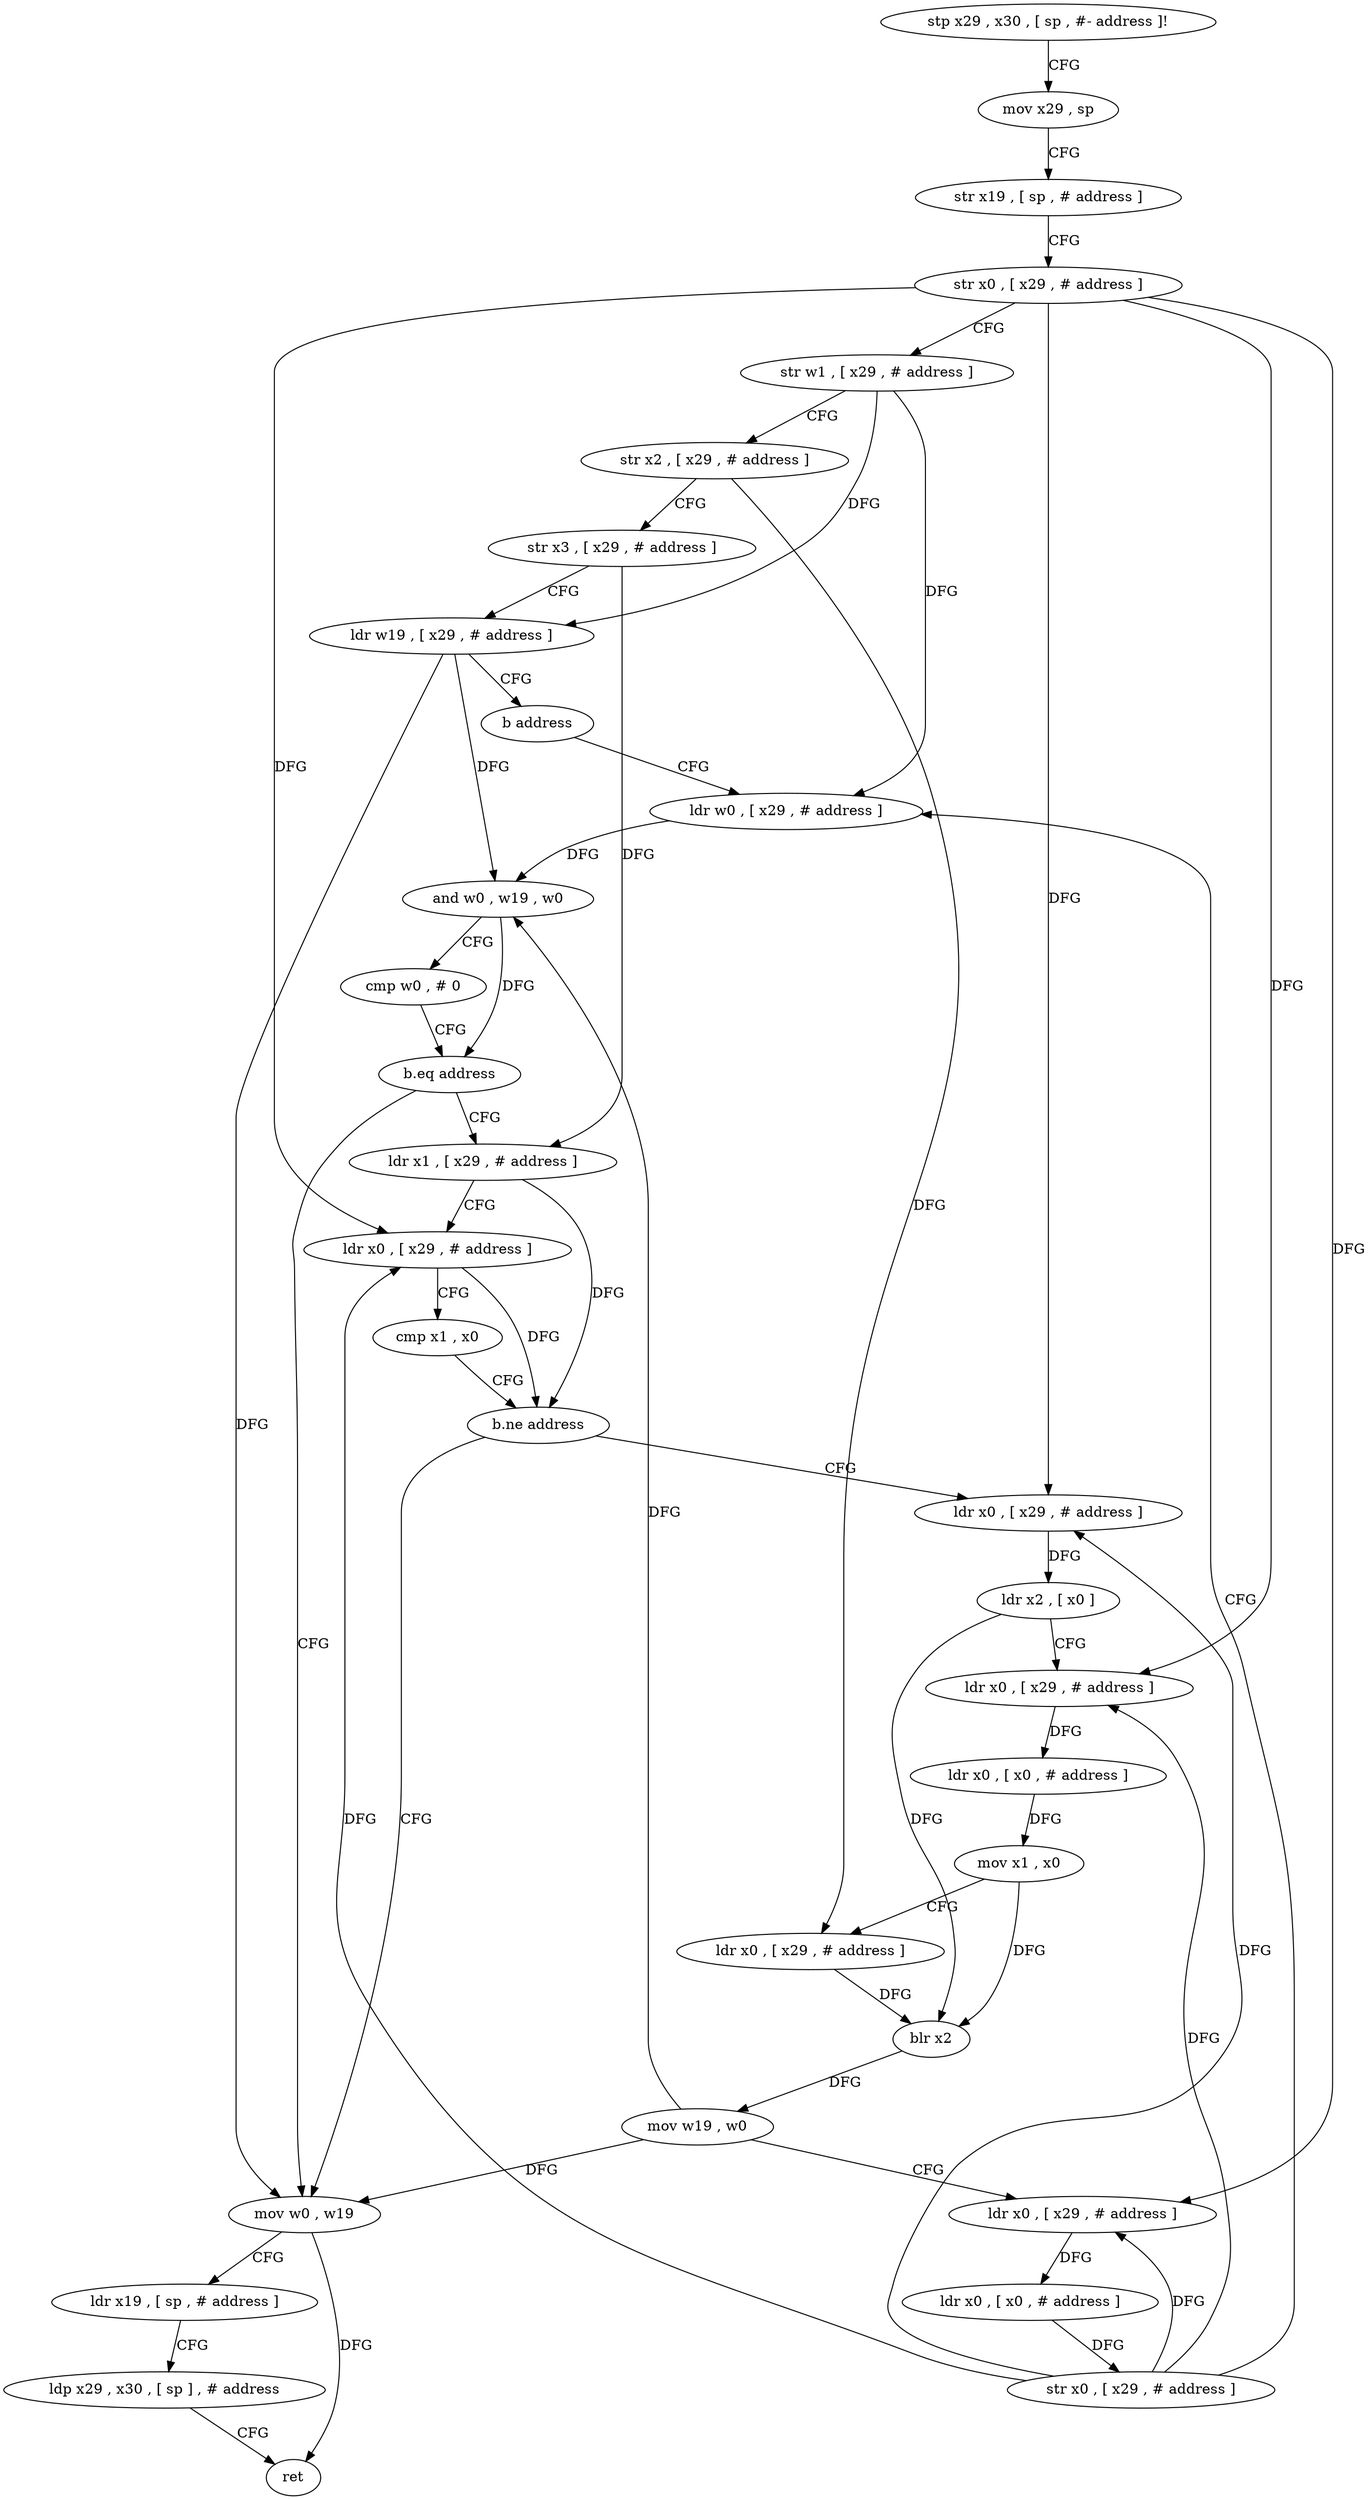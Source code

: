 digraph "func" {
"4205340" [label = "stp x29 , x30 , [ sp , #- address ]!" ]
"4205344" [label = "mov x29 , sp" ]
"4205348" [label = "str x19 , [ sp , # address ]" ]
"4205352" [label = "str x0 , [ x29 , # address ]" ]
"4205356" [label = "str w1 , [ x29 , # address ]" ]
"4205360" [label = "str x2 , [ x29 , # address ]" ]
"4205364" [label = "str x3 , [ x29 , # address ]" ]
"4205368" [label = "ldr w19 , [ x29 , # address ]" ]
"4205372" [label = "b address" ]
"4205420" [label = "ldr w0 , [ x29 , # address ]" ]
"4205424" [label = "and w0 , w19 , w0" ]
"4205428" [label = "cmp w0 , # 0" ]
"4205432" [label = "b.eq address" ]
"4205452" [label = "mov w0 , w19" ]
"4205436" [label = "ldr x1 , [ x29 , # address ]" ]
"4205456" [label = "ldr x19 , [ sp , # address ]" ]
"4205460" [label = "ldp x29 , x30 , [ sp ] , # address" ]
"4205464" [label = "ret" ]
"4205440" [label = "ldr x0 , [ x29 , # address ]" ]
"4205444" [label = "cmp x1 , x0" ]
"4205448" [label = "b.ne address" ]
"4205376" [label = "ldr x0 , [ x29 , # address ]" ]
"4205380" [label = "ldr x2 , [ x0 ]" ]
"4205384" [label = "ldr x0 , [ x29 , # address ]" ]
"4205388" [label = "ldr x0 , [ x0 , # address ]" ]
"4205392" [label = "mov x1 , x0" ]
"4205396" [label = "ldr x0 , [ x29 , # address ]" ]
"4205400" [label = "blr x2" ]
"4205404" [label = "mov w19 , w0" ]
"4205408" [label = "ldr x0 , [ x29 , # address ]" ]
"4205412" [label = "ldr x0 , [ x0 , # address ]" ]
"4205416" [label = "str x0 , [ x29 , # address ]" ]
"4205340" -> "4205344" [ label = "CFG" ]
"4205344" -> "4205348" [ label = "CFG" ]
"4205348" -> "4205352" [ label = "CFG" ]
"4205352" -> "4205356" [ label = "CFG" ]
"4205352" -> "4205440" [ label = "DFG" ]
"4205352" -> "4205376" [ label = "DFG" ]
"4205352" -> "4205384" [ label = "DFG" ]
"4205352" -> "4205408" [ label = "DFG" ]
"4205356" -> "4205360" [ label = "CFG" ]
"4205356" -> "4205368" [ label = "DFG" ]
"4205356" -> "4205420" [ label = "DFG" ]
"4205360" -> "4205364" [ label = "CFG" ]
"4205360" -> "4205396" [ label = "DFG" ]
"4205364" -> "4205368" [ label = "CFG" ]
"4205364" -> "4205436" [ label = "DFG" ]
"4205368" -> "4205372" [ label = "CFG" ]
"4205368" -> "4205424" [ label = "DFG" ]
"4205368" -> "4205452" [ label = "DFG" ]
"4205372" -> "4205420" [ label = "CFG" ]
"4205420" -> "4205424" [ label = "DFG" ]
"4205424" -> "4205428" [ label = "CFG" ]
"4205424" -> "4205432" [ label = "DFG" ]
"4205428" -> "4205432" [ label = "CFG" ]
"4205432" -> "4205452" [ label = "CFG" ]
"4205432" -> "4205436" [ label = "CFG" ]
"4205452" -> "4205456" [ label = "CFG" ]
"4205452" -> "4205464" [ label = "DFG" ]
"4205436" -> "4205440" [ label = "CFG" ]
"4205436" -> "4205448" [ label = "DFG" ]
"4205456" -> "4205460" [ label = "CFG" ]
"4205460" -> "4205464" [ label = "CFG" ]
"4205440" -> "4205444" [ label = "CFG" ]
"4205440" -> "4205448" [ label = "DFG" ]
"4205444" -> "4205448" [ label = "CFG" ]
"4205448" -> "4205376" [ label = "CFG" ]
"4205448" -> "4205452" [ label = "CFG" ]
"4205376" -> "4205380" [ label = "DFG" ]
"4205380" -> "4205384" [ label = "CFG" ]
"4205380" -> "4205400" [ label = "DFG" ]
"4205384" -> "4205388" [ label = "DFG" ]
"4205388" -> "4205392" [ label = "DFG" ]
"4205392" -> "4205396" [ label = "CFG" ]
"4205392" -> "4205400" [ label = "DFG" ]
"4205396" -> "4205400" [ label = "DFG" ]
"4205400" -> "4205404" [ label = "DFG" ]
"4205404" -> "4205408" [ label = "CFG" ]
"4205404" -> "4205452" [ label = "DFG" ]
"4205404" -> "4205424" [ label = "DFG" ]
"4205408" -> "4205412" [ label = "DFG" ]
"4205412" -> "4205416" [ label = "DFG" ]
"4205416" -> "4205420" [ label = "CFG" ]
"4205416" -> "4205440" [ label = "DFG" ]
"4205416" -> "4205376" [ label = "DFG" ]
"4205416" -> "4205384" [ label = "DFG" ]
"4205416" -> "4205408" [ label = "DFG" ]
}

